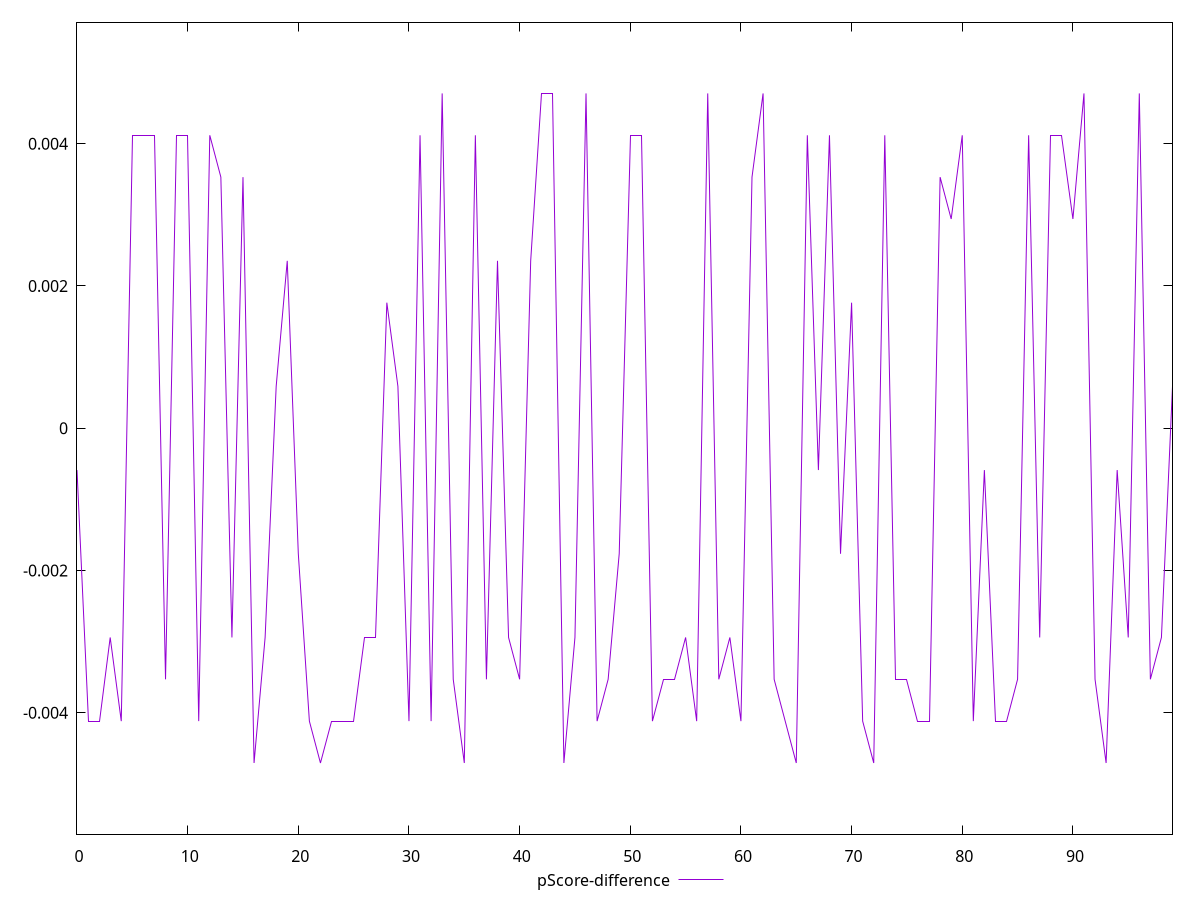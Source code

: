 reset

$pScoreDifference <<EOF
0 -0.0005882352941176394
1 -0.0041176470588235176
2 -0.0041176470588235176
3 -0.0029411764705882387
4 -0.0041176470588235314
5 0.0041176470588235314
6 0.0041176470588235314
7 0.0041176470588235314
8 -0.003529411764705878
9 0.0041176470588235314
10 0.0041176470588235314
11 -0.0041176470588235176
12 0.0041176470588235314
13 0.0035294117647058643
14 -0.0029411764705882387
15 0.0035294117647058643
16 -0.0047058823529412125
17 -0.0029411764705882387
18 0.0005882352941176533
19 0.0023529411764705854
20 -0.0017647058823529599
21 -0.0041176470588235176
22 -0.004705882352941199
23 -0.0041176470588235176
24 -0.0041176470588235176
25 -0.0041176470588235176
26 -0.0029411764705882387
27 -0.0029411764705882387
28 0.0017647058823529321
29 0.0005882352941176533
30 -0.0041176470588235176
31 0.0041176470588235314
32 -0.0041176470588235176
33 0.004705882352941143
34 -0.003529411764705878
35 -0.004705882352941199
36 0.0041176470588235314
37 -0.003529411764705878
38 0.0023529411764705577
39 -0.0029411764705882387
40 -0.003529411764705878
41 0.0023529411764705854
42 0.004705882352941143
43 0.004705882352941143
44 -0.0047058823529412125
45 -0.0029411764705882387
46 0.004705882352941143
47 -0.0041176470588235176
48 -0.003529411764705878
49 -0.0017647058823529599
50 0.0041176470588235314
51 0.0041176470588235314
52 -0.0041176470588235176
53 -0.003529411764705878
54 -0.003529411764705878
55 -0.0029411764705882387
56 -0.0041176470588235176
57 0.004705882352941143
58 -0.003529411764705878
59 -0.0029411764705882387
60 -0.0041176470588235176
61 0.0035294117647058643
62 0.004705882352941143
63 -0.003529411764705878
64 -0.0041176470588235176
65 -0.0047058823529412125
66 0.0041176470588235314
67 -0.000588235294117681
68 0.0041176470588235314
69 -0.0017647058823529599
70 0.0017647058823529321
71 -0.0041176470588235176
72 -0.004705882352941199
73 0.0041176470588235314
74 -0.003529411764705878
75 -0.003529411764705878
76 -0.0041176470588235176
77 -0.0041176470588235176
78 0.0035294117647058643
79 0.0029411764705882526
80 0.0041176470588235314
81 -0.0041176470588235176
82 -0.000588235294117681
83 -0.0041176470588235176
84 -0.0041176470588235176
85 -0.003529411764705878
86 0.0041176470588235314
87 -0.0029411764705882526
88 0.0041176470588235314
89 0.004117647058823504
90 0.0029411764705882526
91 0.004705882352941143
92 -0.003529411764705878
93 -0.0047058823529412125
94 -0.000588235294117681
95 -0.0029411764705882387
96 0.004705882352941143
97 -0.003529411764705878
98 -0.0029411764705882387
99 0.0005882352941176533
EOF

set key outside below
set xrange [0:99]
set yrange [-0.0057058823529412125:0.005705882352941143]
set trange [-0.0057058823529412125:0.005705882352941143]
set terminal svg size 640, 500 enhanced background rgb 'white'
set output "reports/report_00031_2021-02-24T23-18-18.084Z/unused-javascript/samples/music/pScore-difference/values.svg"

plot $pScoreDifference title "pScore-difference" with line

reset
